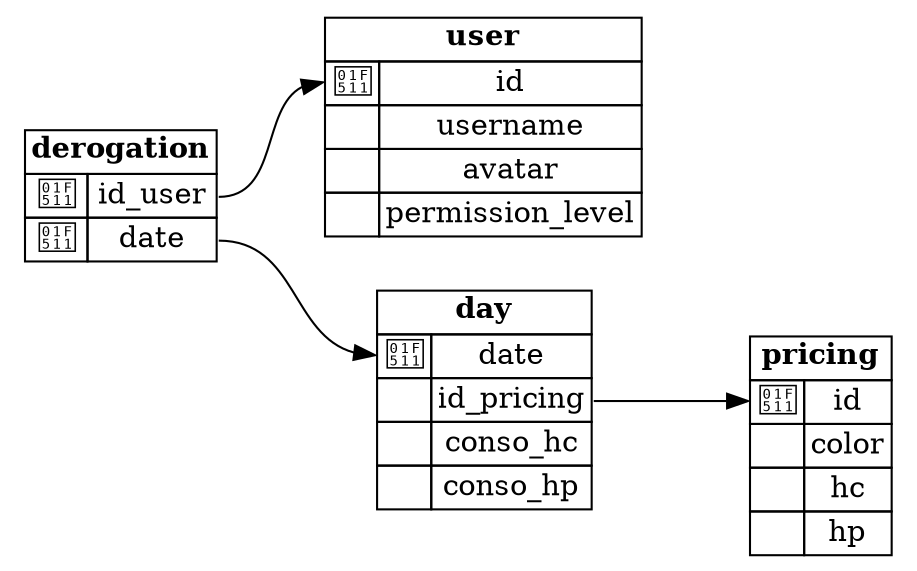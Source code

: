 
digraph structs {


rankdir="LR"


node [shape=none]

day [label=<
            <TABLE BORDER="0" CELLSPACING="0" CELLBORDER="1">
                <TR>
                    <TD COLSPAN="2"><B>day</B></TD>
                </TR>
            
                <TR>
                    <TD PORT="date_to">🔑</TD>
                    <TD PORT="date_from">date</TD>
                </TR>
            

                <TR>
                    <TD PORT="id_pricing_to">&nbsp;</TD>
                    <TD PORT="id_pricing_from">id_pricing</TD>
                </TR>
            

                <TR>
                    <TD PORT="conso_hc_to">&nbsp;</TD>
                    <TD PORT="conso_hc_from">conso_hc</TD>
                </TR>
            

                <TR>
                    <TD PORT="conso_hp_to">&nbsp;</TD>
                    <TD PORT="conso_hp_from">conso_hp</TD>
                </TR>
            
            </TABLE>
        >];
        
derogation [label=<
            <TABLE BORDER="0" CELLSPACING="0" CELLBORDER="1">
                <TR>
                    <TD COLSPAN="2"><B>derogation</B></TD>
                </TR>
            
                <TR>
                    <TD PORT="id_user_to">🔑</TD>
                    <TD PORT="id_user_from">id_user</TD>
                </TR>
            

                <TR>
                    <TD PORT="date_to">🔑</TD>
                    <TD PORT="date_from">date</TD>
                </TR>
            
            </TABLE>
        >];
        
pricing [label=<
            <TABLE BORDER="0" CELLSPACING="0" CELLBORDER="1">
                <TR>
                    <TD COLSPAN="2"><B>pricing</B></TD>
                </TR>
            
                <TR>
                    <TD PORT="id_to">🔑</TD>
                    <TD PORT="id_from">id</TD>
                </TR>
            

                <TR>
                    <TD PORT="color_to">&nbsp;</TD>
                    <TD PORT="color_from">color</TD>
                </TR>
            

                <TR>
                    <TD PORT="hc_to">&nbsp;</TD>
                    <TD PORT="hc_from">hc</TD>
                </TR>
            

                <TR>
                    <TD PORT="hp_to">&nbsp;</TD>
                    <TD PORT="hp_from">hp</TD>
                </TR>
            
            </TABLE>
        >];
        
user [label=<
            <TABLE BORDER="0" CELLSPACING="0" CELLBORDER="1">
                <TR>
                    <TD COLSPAN="2"><B>user</B></TD>
                </TR>
            
                <TR>
                    <TD PORT="id_to">🔑</TD>
                    <TD PORT="id_from">id</TD>
                </TR>
            

                <TR>
                    <TD PORT="username_to">&nbsp;</TD>
                    <TD PORT="username_from">username</TD>
                </TR>
            

                <TR>
                    <TD PORT="avatar_to">&nbsp;</TD>
                    <TD PORT="avatar_from">avatar</TD>
                </TR>
            

                <TR>
                    <TD PORT="permission_level_to">&nbsp;</TD>
                    <TD PORT="permission_level_from">permission_level</TD>
                </TR>
            
            </TABLE>
        >];
        
derogation:date_from:e -> day:date_to:w
derogation:id_user_from:e -> user:id_to:w
day:id_pricing_from:e -> pricing:id_to:w

}
